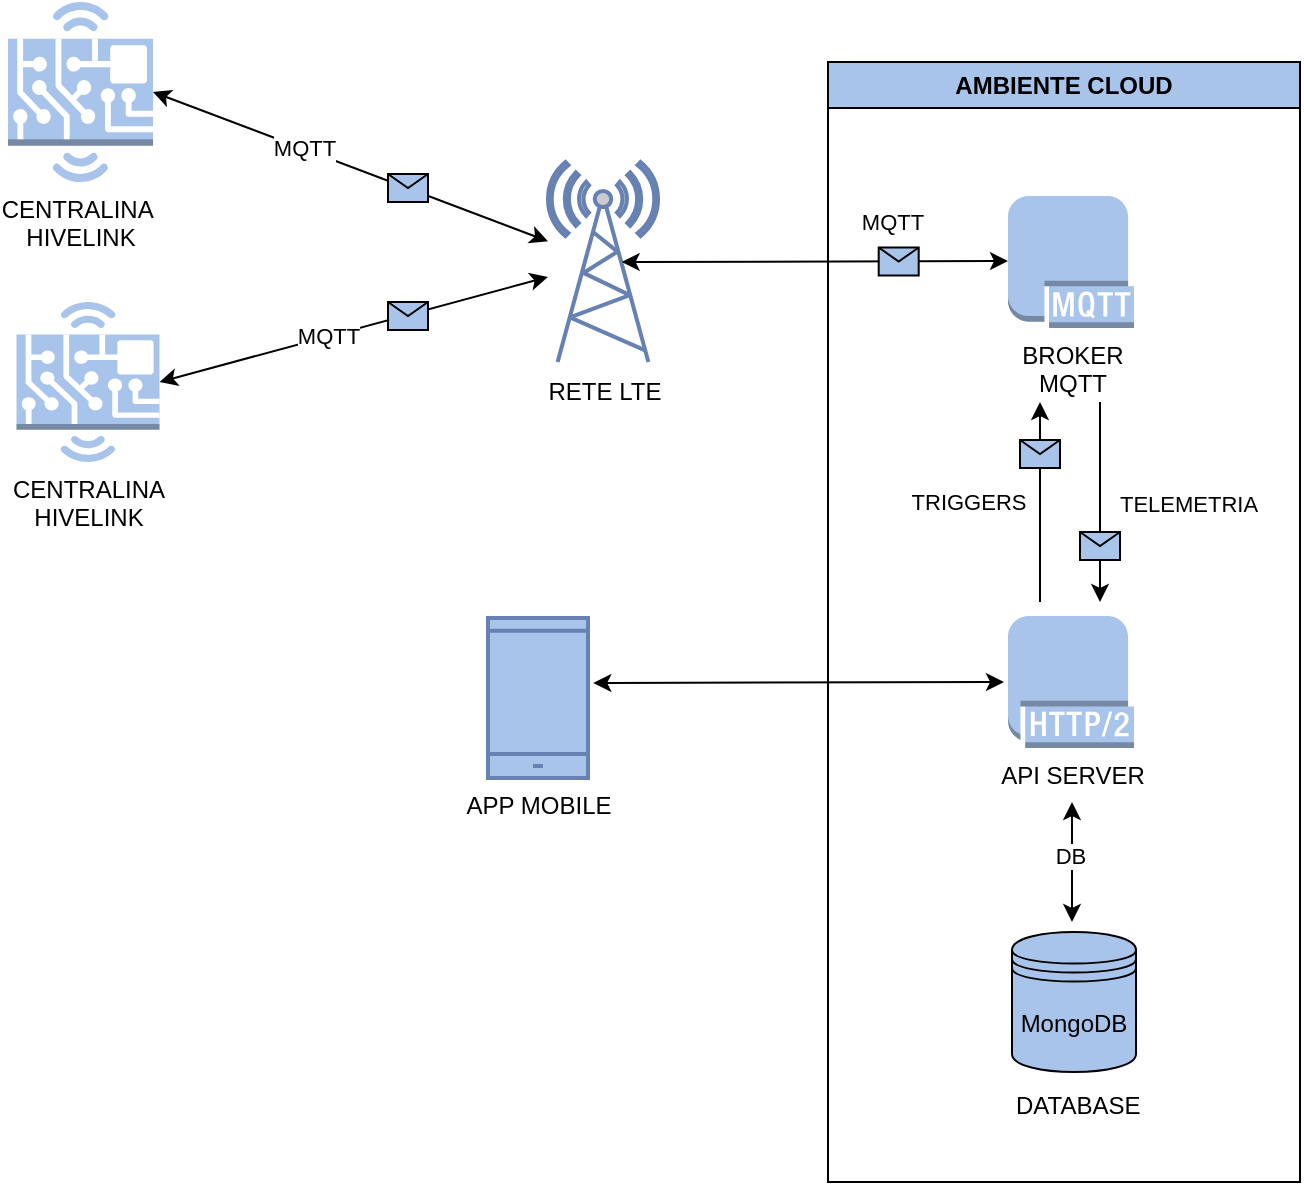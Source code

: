 <mxfile version="20.8.1" type="device"><diagram id="t1y3ccPUrtlngDdeNF5v" name="Pagina-1"><mxGraphModel dx="1143" dy="682" grid="1" gridSize="10" guides="1" tooltips="1" connect="1" arrows="1" fold="1" page="1" pageScale="1" pageWidth="827" pageHeight="1169" math="0" shadow="0"><root><mxCell id="0"/><mxCell id="1" parent="0"/><mxCell id="ru1LXHkpM8OzYRNbLJTH-1" value="" style="fontColor=#0066CC;verticalAlign=top;verticalLabelPosition=bottom;labelPosition=center;align=center;html=1;outlineConnect=0;fillColor=#CCCCCC;strokeColor=#6881B3;gradientColor=none;gradientDirection=north;strokeWidth=2;shape=mxgraph.networks.radio_tower;shadow=0;" vertex="1" parent="1"><mxGeometry x="310" y="90" width="55" height="100" as="geometry"/></mxCell><mxCell id="ru1LXHkpM8OzYRNbLJTH-2" value="RETE LTE" style="text;html=1;align=center;verticalAlign=middle;resizable=0;points=[];autosize=1;strokeColor=none;fillColor=none;shadow=0;sketch=0;" vertex="1" parent="1"><mxGeometry x="297.5" y="190" width="80" height="30" as="geometry"/></mxCell><mxCell id="ru1LXHkpM8OzYRNbLJTH-5" style="edgeStyle=none;rounded=0;orthogonalLoop=1;jettySize=auto;html=1;startArrow=classic;startFill=1;exitX=1;exitY=0.5;exitDx=0;exitDy=0;exitPerimeter=0;" edge="1" parent="1" source="ru1LXHkpM8OzYRNbLJTH-13" target="ru1LXHkpM8OzYRNbLJTH-1"><mxGeometry relative="1" as="geometry"><mxPoint x="120" y="60" as="sourcePoint"/></mxGeometry></mxCell><mxCell id="ru1LXHkpM8OzYRNbLJTH-7" value="MQTT" style="edgeLabel;html=1;align=center;verticalAlign=middle;resizable=0;points=[];" vertex="1" connectable="0" parent="ru1LXHkpM8OzYRNbLJTH-5"><mxGeometry x="-0.237" y="1" relative="1" as="geometry"><mxPoint as="offset"/></mxGeometry></mxCell><mxCell id="ru1LXHkpM8OzYRNbLJTH-6" style="edgeStyle=none;rounded=0;orthogonalLoop=1;jettySize=auto;html=1;startArrow=classic;startFill=1;exitX=1;exitY=0.5;exitDx=0;exitDy=0;exitPerimeter=0;" edge="1" parent="1" source="ru1LXHkpM8OzYRNbLJTH-14" target="ru1LXHkpM8OzYRNbLJTH-1"><mxGeometry relative="1" as="geometry"><mxPoint x="120" y="190" as="sourcePoint"/></mxGeometry></mxCell><mxCell id="ru1LXHkpM8OzYRNbLJTH-8" value="MQTT&lt;br&gt;" style="edgeLabel;html=1;align=center;verticalAlign=middle;resizable=0;points=[];" vertex="1" connectable="0" parent="ru1LXHkpM8OzYRNbLJTH-6"><mxGeometry x="-0.135" y="1" relative="1" as="geometry"><mxPoint as="offset"/></mxGeometry></mxCell><mxCell id="ru1LXHkpM8OzYRNbLJTH-13" value="CENTRALINA&amp;nbsp;&lt;br&gt;HIVELINK&lt;br&gt;" style="outlineConnect=0;dashed=0;verticalLabelPosition=bottom;verticalAlign=top;align=center;html=1;shape=mxgraph.aws3.hardware_board;fillColor=#A9C4EB;gradientColor=none;shadow=0;sketch=0;" vertex="1" parent="1"><mxGeometry x="40" y="10" width="72.5" height="90" as="geometry"/></mxCell><mxCell id="ru1LXHkpM8OzYRNbLJTH-14" value="CENTRALINA&lt;br&gt;HIVELINK&lt;br&gt;" style="outlineConnect=0;dashed=0;verticalLabelPosition=bottom;verticalAlign=top;align=center;html=1;shape=mxgraph.aws3.hardware_board;fillColor=#A9C4EB;gradientColor=none;shadow=0;sketch=0;" vertex="1" parent="1"><mxGeometry x="44.25" y="160" width="71.5" height="80" as="geometry"/></mxCell><mxCell id="ru1LXHkpM8OzYRNbLJTH-15" style="edgeStyle=none;rounded=0;orthogonalLoop=1;jettySize=auto;html=1;entryX=1;entryY=0.5;entryDx=0;entryDy=0;entryPerimeter=0;startArrow=classic;startFill=1;" edge="1" parent="1" source="ru1LXHkpM8OzYRNbLJTH-14" target="ru1LXHkpM8OzYRNbLJTH-14"><mxGeometry relative="1" as="geometry"/></mxCell><mxCell id="ru1LXHkpM8OzYRNbLJTH-18" value="AMBIENTE CLOUD" style="swimlane;whiteSpace=wrap;html=1;shadow=0;sketch=0;fillColor=#A9C4EB;" vertex="1" parent="1"><mxGeometry x="450" y="40" width="236" height="560" as="geometry"/></mxCell><mxCell id="ru1LXHkpM8OzYRNbLJTH-26" style="edgeStyle=none;rounded=0;orthogonalLoop=1;jettySize=auto;html=1;startArrow=none;startFill=0;" edge="1" parent="ru1LXHkpM8OzYRNbLJTH-18"><mxGeometry relative="1" as="geometry"><mxPoint x="136" y="170" as="sourcePoint"/><mxPoint x="136" y="270" as="targetPoint"/></mxGeometry></mxCell><mxCell id="ru1LXHkpM8OzYRNbLJTH-28" value="TELEMETRIA" style="edgeLabel;html=1;align=center;verticalAlign=middle;resizable=0;points=[];" vertex="1" connectable="0" parent="ru1LXHkpM8OzYRNbLJTH-26"><mxGeometry x="0.066" y="-3" relative="1" as="geometry"><mxPoint x="47" y="-3" as="offset"/></mxGeometry></mxCell><mxCell id="ru1LXHkpM8OzYRNbLJTH-12" value="BROKER&lt;br&gt;MQTT&lt;br&gt;" style="outlineConnect=0;dashed=0;verticalLabelPosition=bottom;verticalAlign=top;align=center;html=1;shape=mxgraph.aws3.mqtt_protocol;fillColor=#A9C4EB;gradientColor=none;shadow=0;sketch=0;" vertex="1" parent="ru1LXHkpM8OzYRNbLJTH-18"><mxGeometry x="90" y="67" width="63" height="66" as="geometry"/></mxCell><mxCell id="ru1LXHkpM8OzYRNbLJTH-33" style="edgeStyle=none;rounded=0;orthogonalLoop=1;jettySize=auto;html=1;startArrow=classic;startFill=1;endArrow=classic;endFill=1;" edge="1" parent="ru1LXHkpM8OzYRNbLJTH-18"><mxGeometry relative="1" as="geometry"><mxPoint x="122" y="370" as="sourcePoint"/><mxPoint x="122" y="430" as="targetPoint"/></mxGeometry></mxCell><mxCell id="ru1LXHkpM8OzYRNbLJTH-36" value="DB" style="edgeLabel;html=1;align=center;verticalAlign=middle;resizable=0;points=[];" vertex="1" connectable="0" parent="ru1LXHkpM8OzYRNbLJTH-33"><mxGeometry x="-0.12" y="-1" relative="1" as="geometry"><mxPoint as="offset"/></mxGeometry></mxCell><mxCell id="ru1LXHkpM8OzYRNbLJTH-20" value="API SERVER" style="outlineConnect=0;dashed=0;verticalLabelPosition=bottom;verticalAlign=top;align=center;html=1;shape=mxgraph.aws3.http_2_protocol;fillColor=#A9C4EB;gradientColor=none;shadow=0;sketch=0;" vertex="1" parent="ru1LXHkpM8OzYRNbLJTH-18"><mxGeometry x="90" y="277" width="63" height="66" as="geometry"/></mxCell><mxCell id="ru1LXHkpM8OzYRNbLJTH-21" value="" style="endArrow=classic;html=1;rounded=0;exitX=0.67;exitY=0.5;exitDx=0;exitDy=0;exitPerimeter=0;startArrow=classic;startFill=1;" edge="1" parent="ru1LXHkpM8OzYRNbLJTH-18" source="ru1LXHkpM8OzYRNbLJTH-1"><mxGeometry relative="1" as="geometry"><mxPoint x="-10" y="99.5" as="sourcePoint"/><mxPoint x="90" y="99.5" as="targetPoint"/></mxGeometry></mxCell><mxCell id="ru1LXHkpM8OzYRNbLJTH-22" value="" style="shape=message;html=1;outlineConnect=0;shadow=0;sketch=0;fillColor=#A9C4EB;" vertex="1" parent="ru1LXHkpM8OzYRNbLJTH-21"><mxGeometry width="20" height="14" relative="1" as="geometry"><mxPoint x="32" y="-7" as="offset"/></mxGeometry></mxCell><mxCell id="ru1LXHkpM8OzYRNbLJTH-25" value="MQTT" style="edgeLabel;html=1;align=center;verticalAlign=middle;resizable=0;points=[];" vertex="1" connectable="0" parent="ru1LXHkpM8OzYRNbLJTH-21"><mxGeometry x="-0.597" relative="1" as="geometry"><mxPoint x="96" y="-20" as="offset"/></mxGeometry></mxCell><mxCell id="ru1LXHkpM8OzYRNbLJTH-27" style="edgeStyle=none;rounded=0;orthogonalLoop=1;jettySize=auto;html=1;startArrow=classic;startFill=1;endArrow=none;endFill=0;" edge="1" parent="ru1LXHkpM8OzYRNbLJTH-18"><mxGeometry y="-20" relative="1" as="geometry"><mxPoint x="106" y="170.0" as="sourcePoint"/><mxPoint x="106" y="270" as="targetPoint"/><mxPoint as="offset"/></mxGeometry></mxCell><mxCell id="ru1LXHkpM8OzYRNbLJTH-29" value="TRIGGERS" style="edgeLabel;html=1;align=center;verticalAlign=middle;resizable=0;points=[];" vertex="1" connectable="0" parent="ru1LXHkpM8OzYRNbLJTH-27"><mxGeometry x="0.199" y="-2" relative="1" as="geometry"><mxPoint x="-34" y="-10" as="offset"/></mxGeometry></mxCell><mxCell id="ru1LXHkpM8OzYRNbLJTH-30" value="MongoDB" style="shape=datastore;whiteSpace=wrap;html=1;shadow=0;sketch=0;fillColor=#A9C4EB;" vertex="1" parent="ru1LXHkpM8OzYRNbLJTH-18"><mxGeometry x="92" y="435" width="62" height="70" as="geometry"/></mxCell><mxCell id="ru1LXHkpM8OzYRNbLJTH-31" value="DATABASE&#10;" style="text;strokeColor=none;fillColor=none;spacingLeft=4;spacingRight=4;overflow=hidden;rotatable=0;points=[[0,0.5],[1,0.5]];portConstraint=eastwest;fontSize=12;shadow=0;sketch=0;" vertex="1" parent="ru1LXHkpM8OzYRNbLJTH-18"><mxGeometry x="88" y="508" width="120" height="30" as="geometry"/></mxCell><mxCell id="ru1LXHkpM8OzYRNbLJTH-39" value="" style="shape=message;html=1;outlineConnect=0;shadow=0;sketch=0;fillColor=#A9C4EB;" vertex="1" parent="ru1LXHkpM8OzYRNbLJTH-18"><mxGeometry x="96.001" y="189.0" width="20" height="14" as="geometry"/></mxCell><mxCell id="ru1LXHkpM8OzYRNbLJTH-49" value="" style="endArrow=classic;startArrow=classic;html=1;rounded=0;exitX=1.053;exitY=0.406;exitDx=0;exitDy=0;exitPerimeter=0;" edge="1" parent="ru1LXHkpM8OzYRNbLJTH-18" source="ru1LXHkpM8OzYRNbLJTH-34"><mxGeometry width="50" height="50" relative="1" as="geometry"><mxPoint x="38" y="360" as="sourcePoint"/><mxPoint x="88" y="310" as="targetPoint"/></mxGeometry></mxCell><mxCell id="ru1LXHkpM8OzYRNbLJTH-34" value="APP MOBILE&lt;br&gt;" style="html=1;verticalLabelPosition=bottom;align=center;labelBackgroundColor=#ffffff;verticalAlign=top;strokeWidth=2;strokeColor=#6881B3;shadow=0;dashed=0;shape=mxgraph.ios7.icons.smartphone;sketch=0;fillColor=#A9C4EB;" vertex="1" parent="1"><mxGeometry x="280" y="318" width="50" height="80" as="geometry"/></mxCell><mxCell id="ru1LXHkpM8OzYRNbLJTH-44" value="" style="shape=message;html=1;outlineConnect=0;shadow=0;sketch=0;fillColor=#A9C4EB;" vertex="1" parent="1"><mxGeometry x="576.001" y="275.0" width="20" height="14" as="geometry"/></mxCell><mxCell id="ru1LXHkpM8OzYRNbLJTH-45" value="" style="shape=message;html=1;outlineConnect=0;shadow=0;sketch=0;fillColor=#A9C4EB;" vertex="1" parent="1"><mxGeometry x="230.001" y="96.0" width="20" height="14" as="geometry"/></mxCell><mxCell id="ru1LXHkpM8OzYRNbLJTH-48" value="" style="shape=message;html=1;outlineConnect=0;shadow=0;sketch=0;fillColor=#A9C4EB;" vertex="1" parent="1"><mxGeometry x="230.001" y="160.0" width="20" height="14" as="geometry"/></mxCell></root></mxGraphModel></diagram></mxfile>